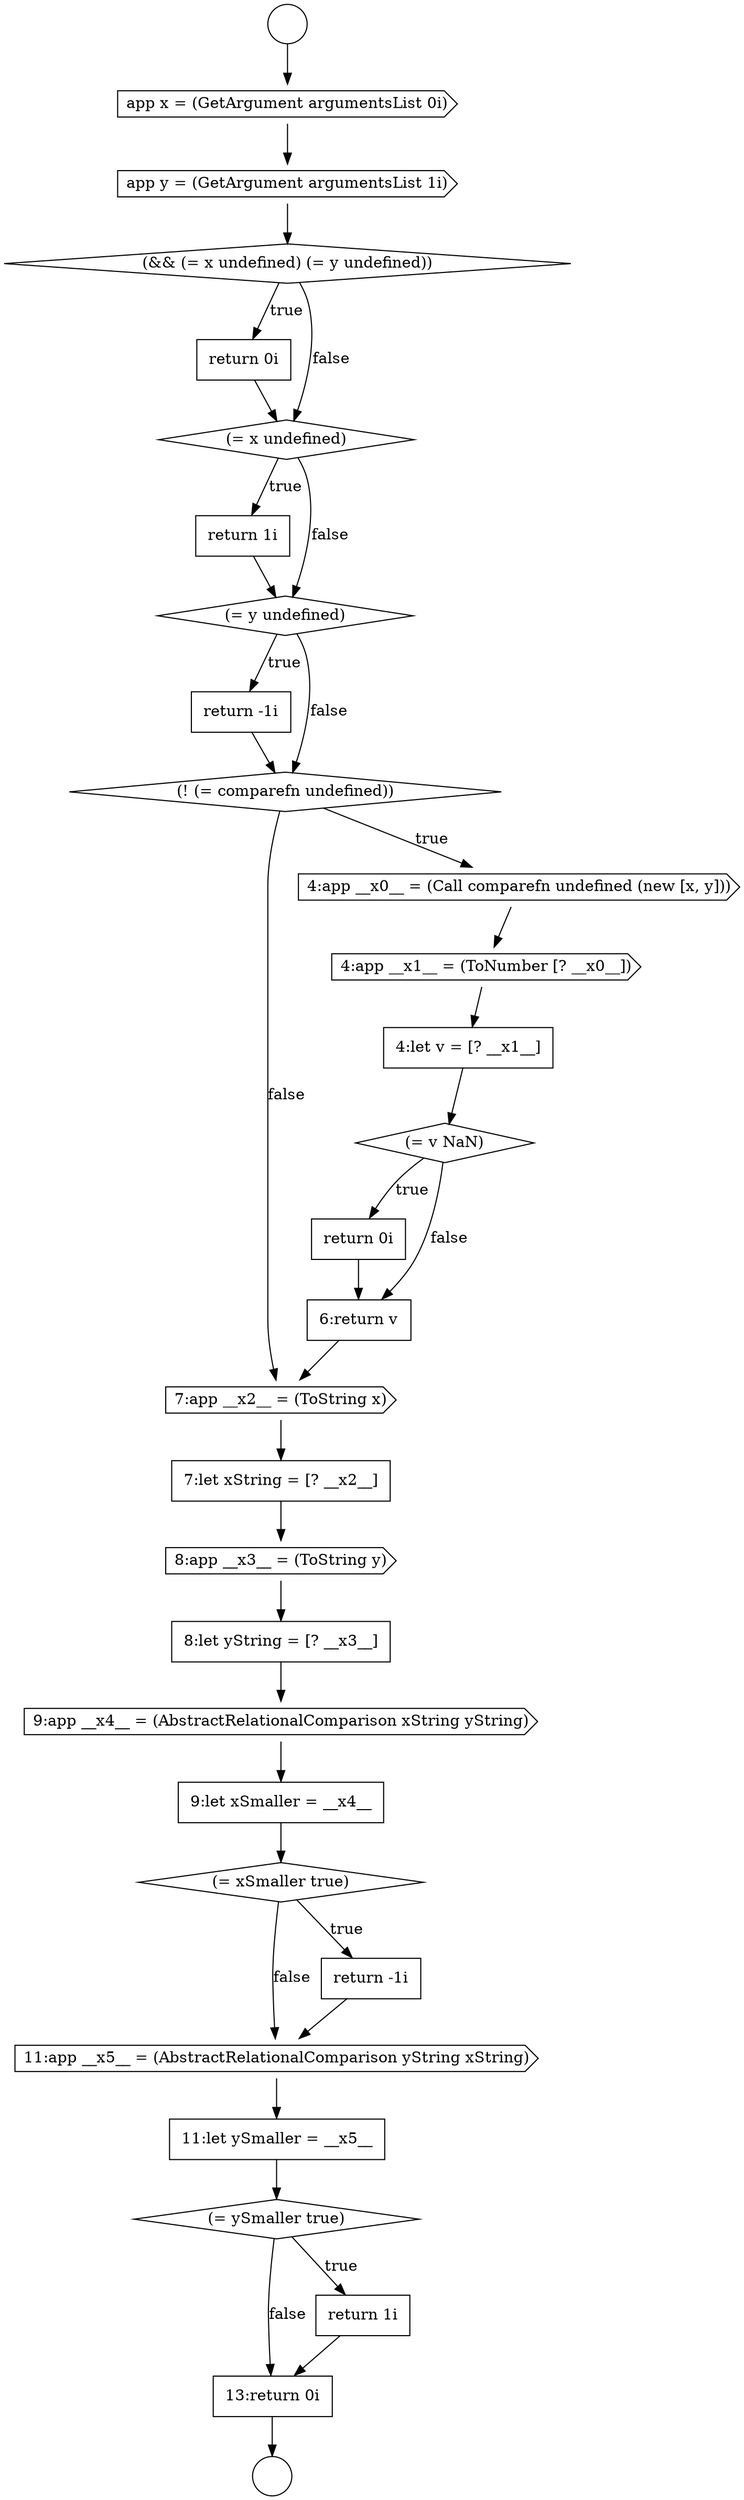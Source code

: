 digraph {
  node16243 [shape=cds, label=<<font color="black">11:app __x5__ = (AbstractRelationalComparison yString xString)</font>> color="black" fillcolor="white" style=filled]
  node16236 [shape=none, margin=0, label=<<font color="black">
    <table border="0" cellborder="1" cellspacing="0" cellpadding="10">
      <tr><td align="left">7:let xString = [? __x2__]</td></tr>
    </table>
  </font>> color="black" fillcolor="white" style=filled]
  node16240 [shape=none, margin=0, label=<<font color="black">
    <table border="0" cellborder="1" cellspacing="0" cellpadding="10">
      <tr><td align="left">9:let xSmaller = __x4__</td></tr>
    </table>
  </font>> color="black" fillcolor="white" style=filled]
  node16223 [shape=none, margin=0, label=<<font color="black">
    <table border="0" cellborder="1" cellspacing="0" cellpadding="10">
      <tr><td align="left">return 0i</td></tr>
    </table>
  </font>> color="black" fillcolor="white" style=filled]
  node16244 [shape=none, margin=0, label=<<font color="black">
    <table border="0" cellborder="1" cellspacing="0" cellpadding="10">
      <tr><td align="left">11:let ySmaller = __x5__</td></tr>
    </table>
  </font>> color="black" fillcolor="white" style=filled]
  node16219 [shape=circle label=" " color="black" fillcolor="white" style=filled]
  node16227 [shape=none, margin=0, label=<<font color="black">
    <table border="0" cellborder="1" cellspacing="0" cellpadding="10">
      <tr><td align="left">return -1i</td></tr>
    </table>
  </font>> color="black" fillcolor="white" style=filled]
  node16247 [shape=none, margin=0, label=<<font color="black">
    <table border="0" cellborder="1" cellspacing="0" cellpadding="10">
      <tr><td align="left">13:return 0i</td></tr>
    </table>
  </font>> color="black" fillcolor="white" style=filled]
  node16237 [shape=cds, label=<<font color="black">8:app __x3__ = (ToString y)</font>> color="black" fillcolor="white" style=filled]
  node16220 [shape=cds, label=<<font color="black">app x = (GetArgument argumentsList 0i)</font>> color="black" fillcolor="white" style=filled]
  node16233 [shape=none, margin=0, label=<<font color="black">
    <table border="0" cellborder="1" cellspacing="0" cellpadding="10">
      <tr><td align="left">return 0i</td></tr>
    </table>
  </font>> color="black" fillcolor="white" style=filled]
  node16246 [shape=none, margin=0, label=<<font color="black">
    <table border="0" cellborder="1" cellspacing="0" cellpadding="10">
      <tr><td align="left">return 1i</td></tr>
    </table>
  </font>> color="black" fillcolor="white" style=filled]
  node16241 [shape=diamond, label=<<font color="black">(= xSmaller true)</font>> color="black" fillcolor="white" style=filled]
  node16238 [shape=none, margin=0, label=<<font color="black">
    <table border="0" cellborder="1" cellspacing="0" cellpadding="10">
      <tr><td align="left">8:let yString = [? __x3__]</td></tr>
    </table>
  </font>> color="black" fillcolor="white" style=filled]
  node16221 [shape=cds, label=<<font color="black">app y = (GetArgument argumentsList 1i)</font>> color="black" fillcolor="white" style=filled]
  node16234 [shape=none, margin=0, label=<<font color="black">
    <table border="0" cellborder="1" cellspacing="0" cellpadding="10">
      <tr><td align="left">6:return v</td></tr>
    </table>
  </font>> color="black" fillcolor="white" style=filled]
  node16230 [shape=cds, label=<<font color="black">4:app __x1__ = (ToNumber [? __x0__])</font>> color="black" fillcolor="white" style=filled]
  node16245 [shape=diamond, label=<<font color="black">(= ySmaller true)</font>> color="black" fillcolor="white" style=filled]
  node16225 [shape=none, margin=0, label=<<font color="black">
    <table border="0" cellborder="1" cellspacing="0" cellpadding="10">
      <tr><td align="left">return 1i</td></tr>
    </table>
  </font>> color="black" fillcolor="white" style=filled]
  node16235 [shape=cds, label=<<font color="black">7:app __x2__ = (ToString x)</font>> color="black" fillcolor="white" style=filled]
  node16218 [shape=circle label=" " color="black" fillcolor="white" style=filled]
  node16239 [shape=cds, label=<<font color="black">9:app __x4__ = (AbstractRelationalComparison xString yString)</font>> color="black" fillcolor="white" style=filled]
  node16228 [shape=diamond, label=<<font color="black">(! (= comparefn undefined))</font>> color="black" fillcolor="white" style=filled]
  node16229 [shape=cds, label=<<font color="black">4:app __x0__ = (Call comparefn undefined (new [x, y]))</font>> color="black" fillcolor="white" style=filled]
  node16232 [shape=diamond, label=<<font color="black">(= v NaN)</font>> color="black" fillcolor="white" style=filled]
  node16242 [shape=none, margin=0, label=<<font color="black">
    <table border="0" cellborder="1" cellspacing="0" cellpadding="10">
      <tr><td align="left">return -1i</td></tr>
    </table>
  </font>> color="black" fillcolor="white" style=filled]
  node16226 [shape=diamond, label=<<font color="black">(= y undefined)</font>> color="black" fillcolor="white" style=filled]
  node16231 [shape=none, margin=0, label=<<font color="black">
    <table border="0" cellborder="1" cellspacing="0" cellpadding="10">
      <tr><td align="left">4:let v = [? __x1__]</td></tr>
    </table>
  </font>> color="black" fillcolor="white" style=filled]
  node16224 [shape=diamond, label=<<font color="black">(= x undefined)</font>> color="black" fillcolor="white" style=filled]
  node16222 [shape=diamond, label=<<font color="black">(&amp;&amp; (= x undefined) (= y undefined))</font>> color="black" fillcolor="white" style=filled]
  node16236 -> node16237 [ color="black"]
  node16221 -> node16222 [ color="black"]
  node16222 -> node16223 [label=<<font color="black">true</font>> color="black"]
  node16222 -> node16224 [label=<<font color="black">false</font>> color="black"]
  node16243 -> node16244 [ color="black"]
  node16234 -> node16235 [ color="black"]
  node16242 -> node16243 [ color="black"]
  node16225 -> node16226 [ color="black"]
  node16237 -> node16238 [ color="black"]
  node16228 -> node16229 [label=<<font color="black">true</font>> color="black"]
  node16228 -> node16235 [label=<<font color="black">false</font>> color="black"]
  node16226 -> node16227 [label=<<font color="black">true</font>> color="black"]
  node16226 -> node16228 [label=<<font color="black">false</font>> color="black"]
  node16232 -> node16233 [label=<<font color="black">true</font>> color="black"]
  node16232 -> node16234 [label=<<font color="black">false</font>> color="black"]
  node16238 -> node16239 [ color="black"]
  node16244 -> node16245 [ color="black"]
  node16229 -> node16230 [ color="black"]
  node16233 -> node16234 [ color="black"]
  node16245 -> node16246 [label=<<font color="black">true</font>> color="black"]
  node16245 -> node16247 [label=<<font color="black">false</font>> color="black"]
  node16230 -> node16231 [ color="black"]
  node16235 -> node16236 [ color="black"]
  node16227 -> node16228 [ color="black"]
  node16224 -> node16225 [label=<<font color="black">true</font>> color="black"]
  node16224 -> node16226 [label=<<font color="black">false</font>> color="black"]
  node16239 -> node16240 [ color="black"]
  node16220 -> node16221 [ color="black"]
  node16231 -> node16232 [ color="black"]
  node16240 -> node16241 [ color="black"]
  node16247 -> node16219 [ color="black"]
  node16223 -> node16224 [ color="black"]
  node16246 -> node16247 [ color="black"]
  node16241 -> node16242 [label=<<font color="black">true</font>> color="black"]
  node16241 -> node16243 [label=<<font color="black">false</font>> color="black"]
  node16218 -> node16220 [ color="black"]
}
